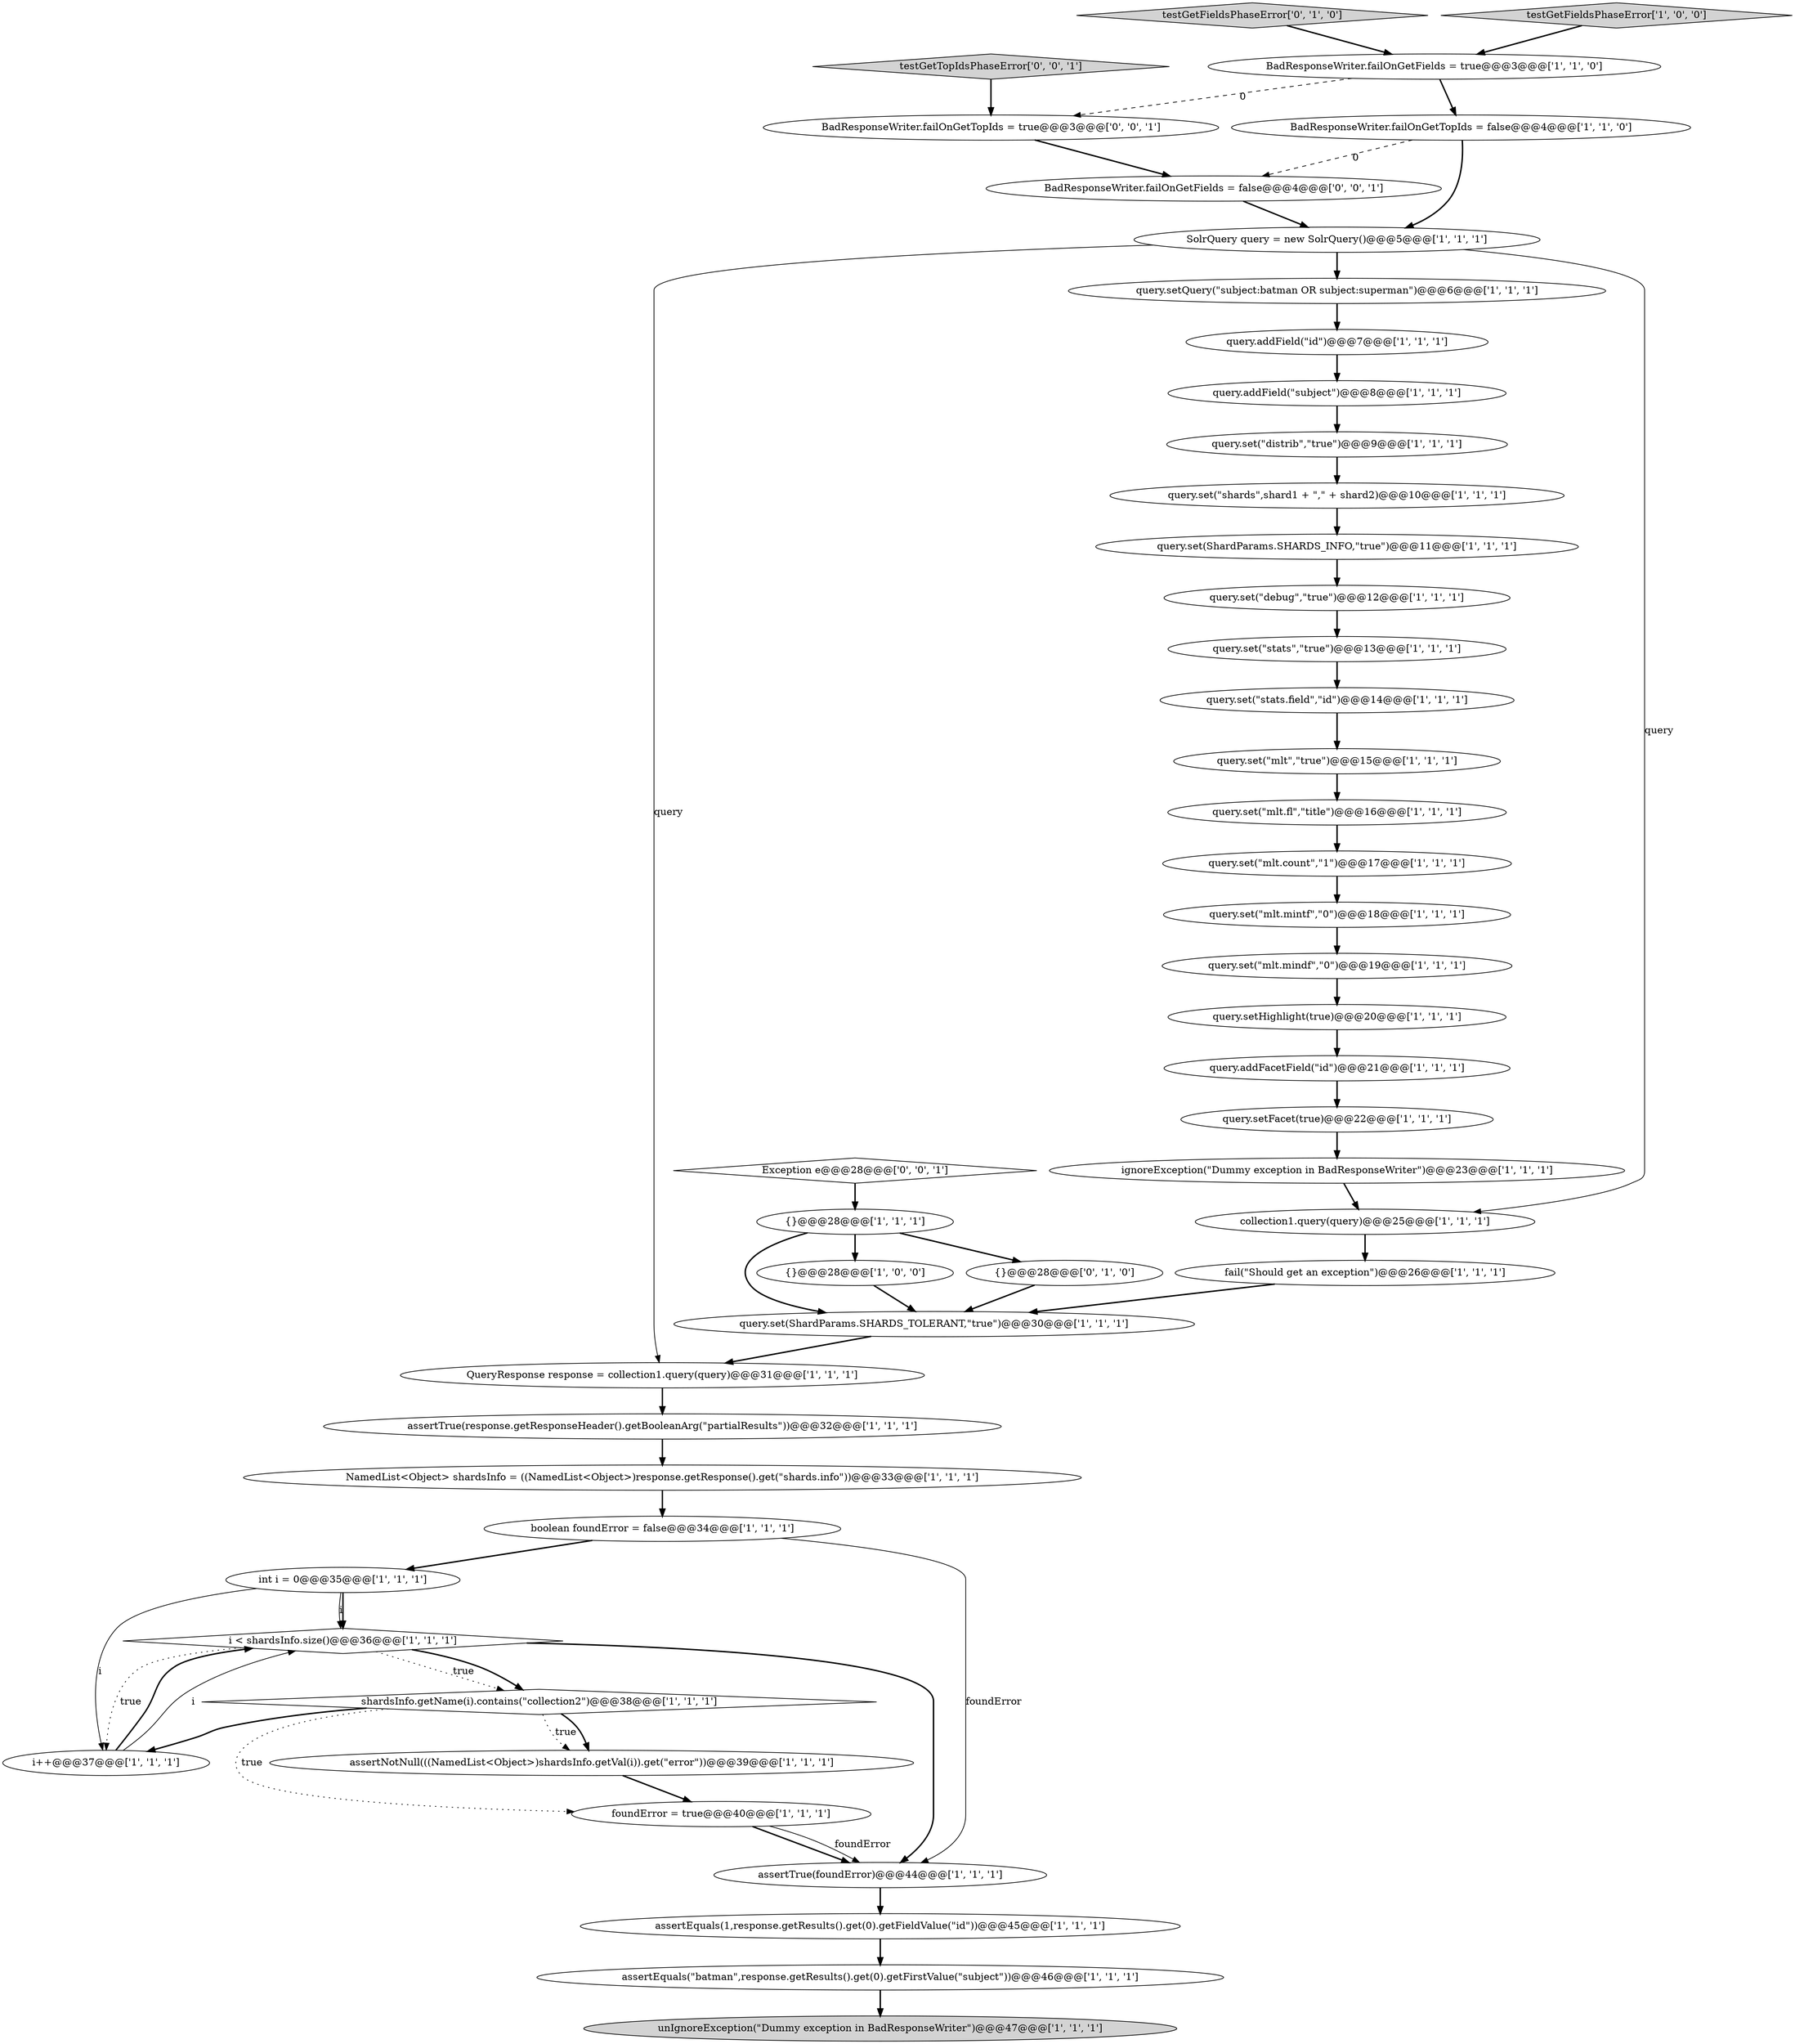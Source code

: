 digraph {
18 [style = filled, label = "NamedList<Object> shardsInfo = ((NamedList<Object>)response.getResponse().get(\"shards.info\"))@@@33@@@['1', '1', '1']", fillcolor = white, shape = ellipse image = "AAA0AAABBB1BBB"];
12 [style = filled, label = "query.set(\"debug\",\"true\")@@@12@@@['1', '1', '1']", fillcolor = white, shape = ellipse image = "AAA0AAABBB1BBB"];
42 [style = filled, label = "testGetFieldsPhaseError['0', '1', '0']", fillcolor = lightgray, shape = diamond image = "AAA0AAABBB2BBB"];
31 [style = filled, label = "query.setQuery(\"subject:batman OR subject:superman\")@@@6@@@['1', '1', '1']", fillcolor = white, shape = ellipse image = "AAA0AAABBB1BBB"];
24 [style = filled, label = "shardsInfo.getName(i).contains(\"collection2\")@@@38@@@['1', '1', '1']", fillcolor = white, shape = diamond image = "AAA0AAABBB1BBB"];
33 [style = filled, label = "query.addFacetField(\"id\")@@@21@@@['1', '1', '1']", fillcolor = white, shape = ellipse image = "AAA0AAABBB1BBB"];
11 [style = filled, label = "unIgnoreException(\"Dummy exception in BadResponseWriter\")@@@47@@@['1', '1', '1']", fillcolor = lightgray, shape = ellipse image = "AAA0AAABBB1BBB"];
15 [style = filled, label = "ignoreException(\"Dummy exception in BadResponseWriter\")@@@23@@@['1', '1', '1']", fillcolor = white, shape = ellipse image = "AAA0AAABBB1BBB"];
38 [style = filled, label = "boolean foundError = false@@@34@@@['1', '1', '1']", fillcolor = white, shape = ellipse image = "AAA0AAABBB1BBB"];
9 [style = filled, label = "query.set(ShardParams.SHARDS_INFO,\"true\")@@@11@@@['1', '1', '1']", fillcolor = white, shape = ellipse image = "AAA0AAABBB1BBB"];
8 [style = filled, label = "BadResponseWriter.failOnGetFields = true@@@3@@@['1', '1', '0']", fillcolor = white, shape = ellipse image = "AAA0AAABBB1BBB"];
46 [style = filled, label = "BadResponseWriter.failOnGetTopIds = true@@@3@@@['0', '0', '1']", fillcolor = white, shape = ellipse image = "AAA0AAABBB3BBB"];
5 [style = filled, label = "SolrQuery query = new SolrQuery()@@@5@@@['1', '1', '1']", fillcolor = white, shape = ellipse image = "AAA0AAABBB1BBB"];
28 [style = filled, label = "query.setFacet(true)@@@22@@@['1', '1', '1']", fillcolor = white, shape = ellipse image = "AAA0AAABBB1BBB"];
37 [style = filled, label = "assertTrue(response.getResponseHeader().getBooleanArg(\"partialResults\"))@@@32@@@['1', '1', '1']", fillcolor = white, shape = ellipse image = "AAA0AAABBB1BBB"];
3 [style = filled, label = "query.addField(\"id\")@@@7@@@['1', '1', '1']", fillcolor = white, shape = ellipse image = "AAA0AAABBB1BBB"];
16 [style = filled, label = "{}@@@28@@@['1', '0', '0']", fillcolor = white, shape = ellipse image = "AAA0AAABBB1BBB"];
43 [style = filled, label = "BadResponseWriter.failOnGetFields = false@@@4@@@['0', '0', '1']", fillcolor = white, shape = ellipse image = "AAA0AAABBB3BBB"];
21 [style = filled, label = "int i = 0@@@35@@@['1', '1', '1']", fillcolor = white, shape = ellipse image = "AAA0AAABBB1BBB"];
30 [style = filled, label = "query.set(ShardParams.SHARDS_TOLERANT,\"true\")@@@30@@@['1', '1', '1']", fillcolor = white, shape = ellipse image = "AAA0AAABBB1BBB"];
34 [style = filled, label = "QueryResponse response = collection1.query(query)@@@31@@@['1', '1', '1']", fillcolor = white, shape = ellipse image = "AAA0AAABBB1BBB"];
7 [style = filled, label = "query.set(\"mlt.count\",\"1\")@@@17@@@['1', '1', '1']", fillcolor = white, shape = ellipse image = "AAA0AAABBB1BBB"];
22 [style = filled, label = "BadResponseWriter.failOnGetTopIds = false@@@4@@@['1', '1', '0']", fillcolor = white, shape = ellipse image = "AAA0AAABBB1BBB"];
1 [style = filled, label = "query.set(\"distrib\",\"true\")@@@9@@@['1', '1', '1']", fillcolor = white, shape = ellipse image = "AAA0AAABBB1BBB"];
6 [style = filled, label = "query.set(\"stats.field\",\"id\")@@@14@@@['1', '1', '1']", fillcolor = white, shape = ellipse image = "AAA0AAABBB1BBB"];
20 [style = filled, label = "fail(\"Should get an exception\")@@@26@@@['1', '1', '1']", fillcolor = white, shape = ellipse image = "AAA0AAABBB1BBB"];
44 [style = filled, label = "testGetTopIdsPhaseError['0', '0', '1']", fillcolor = lightgray, shape = diamond image = "AAA0AAABBB3BBB"];
17 [style = filled, label = "query.set(\"mlt.fl\",\"title\")@@@16@@@['1', '1', '1']", fillcolor = white, shape = ellipse image = "AAA0AAABBB1BBB"];
29 [style = filled, label = "query.set(\"mlt.mindf\",\"0\")@@@19@@@['1', '1', '1']", fillcolor = white, shape = ellipse image = "AAA0AAABBB1BBB"];
41 [style = filled, label = "{}@@@28@@@['0', '1', '0']", fillcolor = white, shape = ellipse image = "AAA0AAABBB2BBB"];
27 [style = filled, label = "assertEquals(1,response.getResults().get(0).getFieldValue(\"id\"))@@@45@@@['1', '1', '1']", fillcolor = white, shape = ellipse image = "AAA0AAABBB1BBB"];
26 [style = filled, label = "{}@@@28@@@['1', '1', '1']", fillcolor = white, shape = ellipse image = "AAA0AAABBB1BBB"];
0 [style = filled, label = "query.addField(\"subject\")@@@8@@@['1', '1', '1']", fillcolor = white, shape = ellipse image = "AAA0AAABBB1BBB"];
25 [style = filled, label = "i < shardsInfo.size()@@@36@@@['1', '1', '1']", fillcolor = white, shape = diamond image = "AAA0AAABBB1BBB"];
36 [style = filled, label = "query.set(\"shards\",shard1 + \",\" + shard2)@@@10@@@['1', '1', '1']", fillcolor = white, shape = ellipse image = "AAA0AAABBB1BBB"];
32 [style = filled, label = "query.setHighlight(true)@@@20@@@['1', '1', '1']", fillcolor = white, shape = ellipse image = "AAA0AAABBB1BBB"];
40 [style = filled, label = "assertTrue(foundError)@@@44@@@['1', '1', '1']", fillcolor = white, shape = ellipse image = "AAA0AAABBB1BBB"];
19 [style = filled, label = "collection1.query(query)@@@25@@@['1', '1', '1']", fillcolor = white, shape = ellipse image = "AAA0AAABBB1BBB"];
35 [style = filled, label = "i++@@@37@@@['1', '1', '1']", fillcolor = white, shape = ellipse image = "AAA0AAABBB1BBB"];
2 [style = filled, label = "testGetFieldsPhaseError['1', '0', '0']", fillcolor = lightgray, shape = diamond image = "AAA0AAABBB1BBB"];
23 [style = filled, label = "assertEquals(\"batman\",response.getResults().get(0).getFirstValue(\"subject\"))@@@46@@@['1', '1', '1']", fillcolor = white, shape = ellipse image = "AAA0AAABBB1BBB"];
10 [style = filled, label = "query.set(\"mlt\",\"true\")@@@15@@@['1', '1', '1']", fillcolor = white, shape = ellipse image = "AAA0AAABBB1BBB"];
39 [style = filled, label = "assertNotNull(((NamedList<Object>)shardsInfo.getVal(i)).get(\"error\"))@@@39@@@['1', '1', '1']", fillcolor = white, shape = ellipse image = "AAA0AAABBB1BBB"];
4 [style = filled, label = "foundError = true@@@40@@@['1', '1', '1']", fillcolor = white, shape = ellipse image = "AAA0AAABBB1BBB"];
13 [style = filled, label = "query.set(\"stats\",\"true\")@@@13@@@['1', '1', '1']", fillcolor = white, shape = ellipse image = "AAA0AAABBB1BBB"];
45 [style = filled, label = "Exception e@@@28@@@['0', '0', '1']", fillcolor = white, shape = diamond image = "AAA0AAABBB3BBB"];
14 [style = filled, label = "query.set(\"mlt.mintf\",\"0\")@@@18@@@['1', '1', '1']", fillcolor = white, shape = ellipse image = "AAA0AAABBB1BBB"];
18->38 [style = bold, label=""];
4->40 [style = bold, label=""];
28->15 [style = bold, label=""];
36->9 [style = bold, label=""];
21->35 [style = solid, label="i"];
24->35 [style = bold, label=""];
22->43 [style = dashed, label="0"];
24->4 [style = dotted, label="true"];
19->20 [style = bold, label=""];
33->28 [style = bold, label=""];
25->35 [style = dotted, label="true"];
42->8 [style = bold, label=""];
5->34 [style = solid, label="query"];
24->39 [style = dotted, label="true"];
24->39 [style = bold, label=""];
25->24 [style = dotted, label="true"];
10->17 [style = bold, label=""];
30->34 [style = bold, label=""];
38->40 [style = solid, label="foundError"];
21->25 [style = bold, label=""];
15->19 [style = bold, label=""];
8->46 [style = dashed, label="0"];
1->36 [style = bold, label=""];
22->5 [style = bold, label=""];
39->4 [style = bold, label=""];
32->33 [style = bold, label=""];
3->0 [style = bold, label=""];
8->22 [style = bold, label=""];
21->25 [style = solid, label="i"];
26->30 [style = bold, label=""];
7->14 [style = bold, label=""];
35->25 [style = bold, label=""];
17->7 [style = bold, label=""];
4->40 [style = solid, label="foundError"];
12->13 [style = bold, label=""];
26->16 [style = bold, label=""];
25->24 [style = bold, label=""];
26->41 [style = bold, label=""];
41->30 [style = bold, label=""];
44->46 [style = bold, label=""];
35->25 [style = solid, label="i"];
5->31 [style = bold, label=""];
34->37 [style = bold, label=""];
43->5 [style = bold, label=""];
40->27 [style = bold, label=""];
0->1 [style = bold, label=""];
29->32 [style = bold, label=""];
6->10 [style = bold, label=""];
16->30 [style = bold, label=""];
5->19 [style = solid, label="query"];
14->29 [style = bold, label=""];
37->18 [style = bold, label=""];
38->21 [style = bold, label=""];
27->23 [style = bold, label=""];
45->26 [style = bold, label=""];
9->12 [style = bold, label=""];
13->6 [style = bold, label=""];
31->3 [style = bold, label=""];
23->11 [style = bold, label=""];
20->30 [style = bold, label=""];
25->40 [style = bold, label=""];
2->8 [style = bold, label=""];
46->43 [style = bold, label=""];
}
